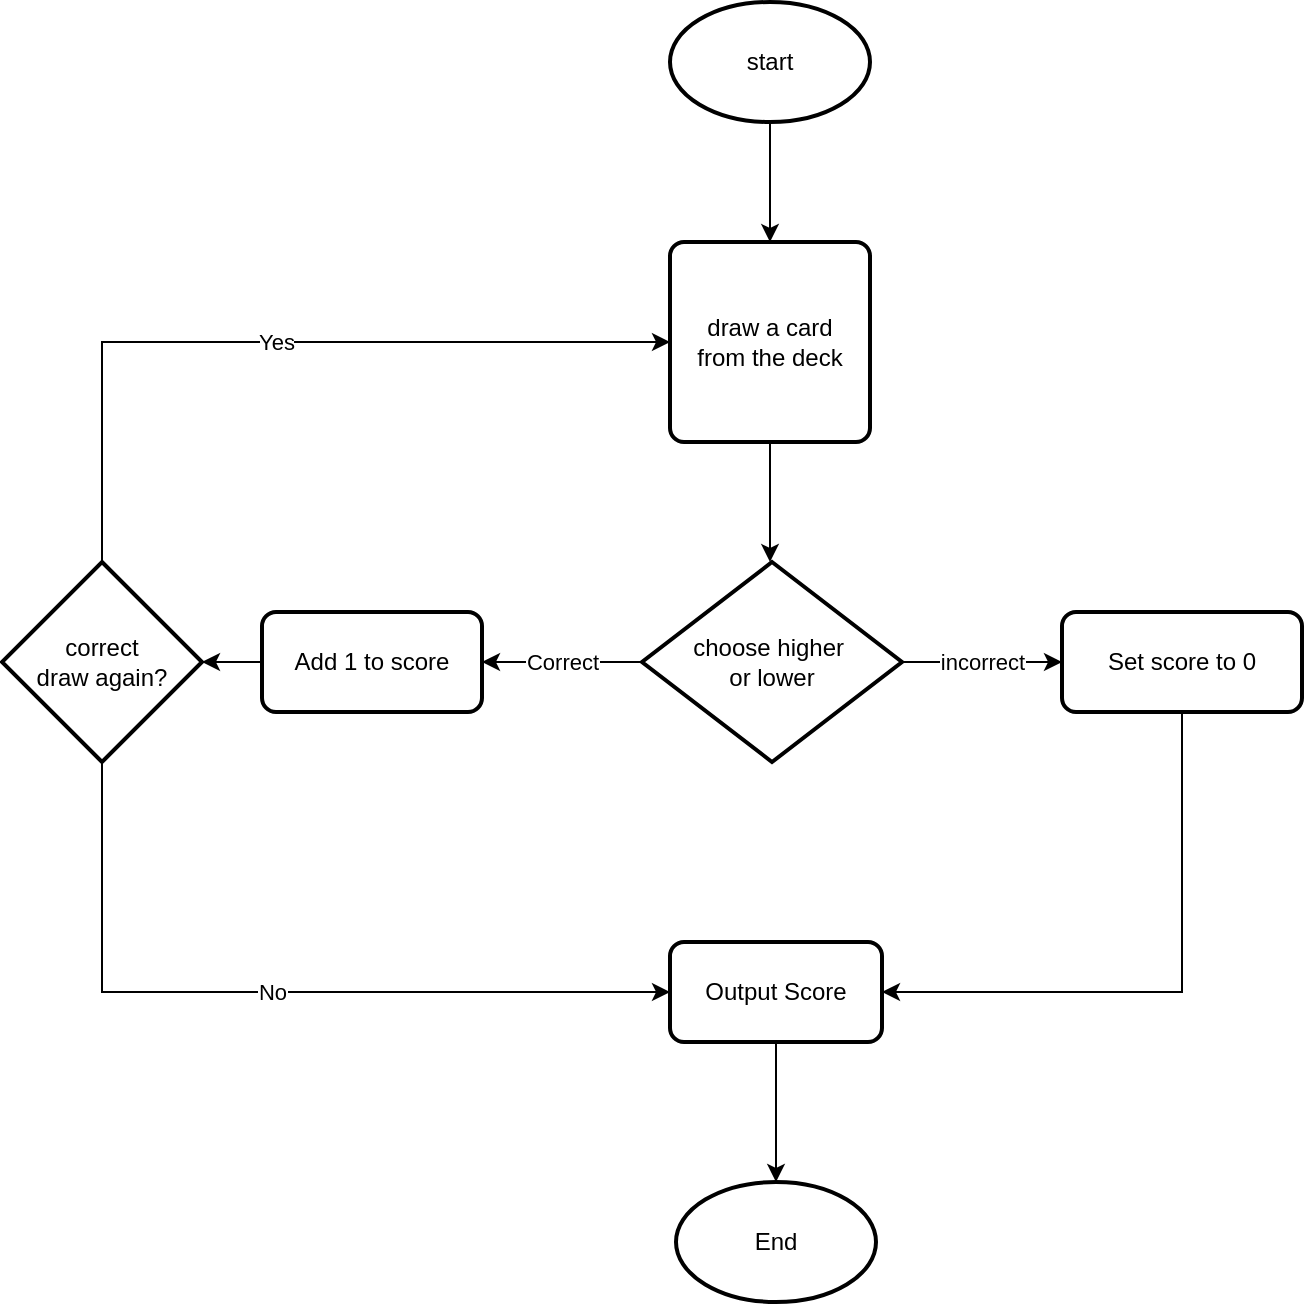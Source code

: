 <mxfile version="24.7.17">
  <diagram name="Page-1" id="DIRgaIvWKl16tG29s0D4">
    <mxGraphModel dx="1426" dy="3121" grid="1" gridSize="10" guides="1" tooltips="1" connect="1" arrows="1" fold="1" page="1" pageScale="1" pageWidth="827" pageHeight="1169" math="0" shadow="0">
      <root>
        <mxCell id="0" />
        <mxCell id="1" parent="0" />
        <mxCell id="0BaWIgubVR3InF2J2Lcc-3" style="edgeStyle=orthogonalEdgeStyle;rounded=0;orthogonalLoop=1;jettySize=auto;html=1;" parent="1" source="0BaWIgubVR3InF2J2Lcc-2" edge="1">
          <mxGeometry relative="1" as="geometry">
            <mxPoint x="394" y="-2190" as="targetPoint" />
          </mxGeometry>
        </mxCell>
        <mxCell id="0BaWIgubVR3InF2J2Lcc-2" value="start" style="strokeWidth=2;html=1;shape=mxgraph.flowchart.start_1;whiteSpace=wrap;" parent="1" vertex="1">
          <mxGeometry x="344" y="-2310" width="100" height="60" as="geometry" />
        </mxCell>
        <mxCell id="0BaWIgubVR3InF2J2Lcc-5" style="edgeStyle=orthogonalEdgeStyle;rounded=0;orthogonalLoop=1;jettySize=auto;html=1;" parent="1" source="0BaWIgubVR3InF2J2Lcc-4" edge="1">
          <mxGeometry relative="1" as="geometry">
            <mxPoint x="394" y="-2030" as="targetPoint" />
          </mxGeometry>
        </mxCell>
        <mxCell id="0BaWIgubVR3InF2J2Lcc-4" value="draw a card&lt;div&gt;from the deck&lt;/div&gt;" style="rounded=1;whiteSpace=wrap;html=1;absoluteArcSize=1;arcSize=14;strokeWidth=2;" parent="1" vertex="1">
          <mxGeometry x="344" y="-2190" width="100" height="100" as="geometry" />
        </mxCell>
        <mxCell id="k9S6JB_G3xzHaX6I3Fsw-5" value="incorrect" style="edgeStyle=orthogonalEdgeStyle;rounded=0;orthogonalLoop=1;jettySize=auto;html=1;exitX=1;exitY=0.5;exitDx=0;exitDy=0;exitPerimeter=0;entryX=0;entryY=0.5;entryDx=0;entryDy=0;" parent="1" source="0BaWIgubVR3InF2J2Lcc-6" edge="1" target="N8kjzaMutWlSzEv-_UNq-1">
          <mxGeometry relative="1" as="geometry">
            <mxPoint x="530" y="-1980" as="targetPoint" />
          </mxGeometry>
        </mxCell>
        <mxCell id="N8kjzaMutWlSzEv-_UNq-18" value="Correct" style="edgeStyle=orthogonalEdgeStyle;rounded=0;orthogonalLoop=1;jettySize=auto;html=1;entryX=1;entryY=0.5;entryDx=0;entryDy=0;" edge="1" parent="1" source="0BaWIgubVR3InF2J2Lcc-6" target="N8kjzaMutWlSzEv-_UNq-7">
          <mxGeometry relative="1" as="geometry">
            <mxPoint x="250" y="-1980" as="targetPoint" />
          </mxGeometry>
        </mxCell>
        <mxCell id="0BaWIgubVR3InF2J2Lcc-6" value="choose higher&amp;nbsp;&lt;div&gt;or lower&lt;/div&gt;" style="strokeWidth=2;html=1;shape=mxgraph.flowchart.decision;whiteSpace=wrap;" parent="1" vertex="1">
          <mxGeometry x="330" y="-2030" width="130" height="100" as="geometry" />
        </mxCell>
        <mxCell id="k9S6JB_G3xzHaX6I3Fsw-7" style="edgeStyle=orthogonalEdgeStyle;rounded=0;orthogonalLoop=1;jettySize=auto;html=1;exitX=0.5;exitY=1;exitDx=0;exitDy=0;" parent="1" edge="1">
          <mxGeometry relative="1" as="geometry">
            <mxPoint x="580" y="-1930" as="sourcePoint" />
            <mxPoint x="580" y="-1930" as="targetPoint" />
          </mxGeometry>
        </mxCell>
        <mxCell id="N8kjzaMutWlSzEv-_UNq-12" style="edgeStyle=orthogonalEdgeStyle;rounded=0;orthogonalLoop=1;jettySize=auto;html=1;exitX=0.5;exitY=1;exitDx=0;exitDy=0;entryX=1;entryY=0.5;entryDx=0;entryDy=0;" edge="1" parent="1" source="N8kjzaMutWlSzEv-_UNq-1" target="N8kjzaMutWlSzEv-_UNq-5">
          <mxGeometry relative="1" as="geometry" />
        </mxCell>
        <mxCell id="N8kjzaMutWlSzEv-_UNq-1" value="Set score to 0" style="rounded=1;whiteSpace=wrap;html=1;absoluteArcSize=1;arcSize=14;strokeWidth=2;" vertex="1" parent="1">
          <mxGeometry x="540" y="-2005" width="120" height="50" as="geometry" />
        </mxCell>
        <mxCell id="N8kjzaMutWlSzEv-_UNq-5" value="Output Score" style="rounded=1;whiteSpace=wrap;html=1;absoluteArcSize=1;arcSize=14;strokeWidth=2;" vertex="1" parent="1">
          <mxGeometry x="344" y="-1840" width="106" height="50" as="geometry" />
        </mxCell>
        <mxCell id="N8kjzaMutWlSzEv-_UNq-7" value="Add 1 to score" style="rounded=1;whiteSpace=wrap;html=1;absoluteArcSize=1;arcSize=14;strokeWidth=2;" vertex="1" parent="1">
          <mxGeometry x="140" y="-2005" width="110" height="50" as="geometry" />
        </mxCell>
        <mxCell id="N8kjzaMutWlSzEv-_UNq-10" value="End" style="strokeWidth=2;html=1;shape=mxgraph.flowchart.start_1;whiteSpace=wrap;" vertex="1" parent="1">
          <mxGeometry x="347" y="-1720" width="100" height="60" as="geometry" />
        </mxCell>
        <mxCell id="N8kjzaMutWlSzEv-_UNq-14" style="edgeStyle=orthogonalEdgeStyle;rounded=0;orthogonalLoop=1;jettySize=auto;html=1;exitX=0.5;exitY=1;exitDx=0;exitDy=0;entryX=0.5;entryY=0;entryDx=0;entryDy=0;entryPerimeter=0;" edge="1" parent="1" source="N8kjzaMutWlSzEv-_UNq-5" target="N8kjzaMutWlSzEv-_UNq-10">
          <mxGeometry relative="1" as="geometry" />
        </mxCell>
        <mxCell id="N8kjzaMutWlSzEv-_UNq-20" value="Yes" style="edgeStyle=orthogonalEdgeStyle;rounded=0;orthogonalLoop=1;jettySize=auto;html=1;exitX=0.5;exitY=0;exitDx=0;exitDy=0;exitPerimeter=0;entryX=0;entryY=0.5;entryDx=0;entryDy=0;" edge="1" parent="1" source="N8kjzaMutWlSzEv-_UNq-19" target="0BaWIgubVR3InF2J2Lcc-4">
          <mxGeometry relative="1" as="geometry" />
        </mxCell>
        <mxCell id="N8kjzaMutWlSzEv-_UNq-21" value="No" style="edgeStyle=orthogonalEdgeStyle;rounded=0;orthogonalLoop=1;jettySize=auto;html=1;exitX=0.5;exitY=1;exitDx=0;exitDy=0;exitPerimeter=0;entryX=0;entryY=0.5;entryDx=0;entryDy=0;" edge="1" parent="1" source="N8kjzaMutWlSzEv-_UNq-19" target="N8kjzaMutWlSzEv-_UNq-5">
          <mxGeometry relative="1" as="geometry" />
        </mxCell>
        <mxCell id="N8kjzaMutWlSzEv-_UNq-19" value="correct&lt;div&gt;draw again?&lt;/div&gt;" style="strokeWidth=2;html=1;shape=mxgraph.flowchart.decision;whiteSpace=wrap;" vertex="1" parent="1">
          <mxGeometry x="10" y="-2030" width="100" height="100" as="geometry" />
        </mxCell>
        <mxCell id="N8kjzaMutWlSzEv-_UNq-22" style="edgeStyle=orthogonalEdgeStyle;rounded=0;orthogonalLoop=1;jettySize=auto;html=1;exitX=0;exitY=0.5;exitDx=0;exitDy=0;entryX=1;entryY=0.5;entryDx=0;entryDy=0;entryPerimeter=0;" edge="1" parent="1" source="N8kjzaMutWlSzEv-_UNq-7" target="N8kjzaMutWlSzEv-_UNq-19">
          <mxGeometry relative="1" as="geometry" />
        </mxCell>
      </root>
    </mxGraphModel>
  </diagram>
</mxfile>

